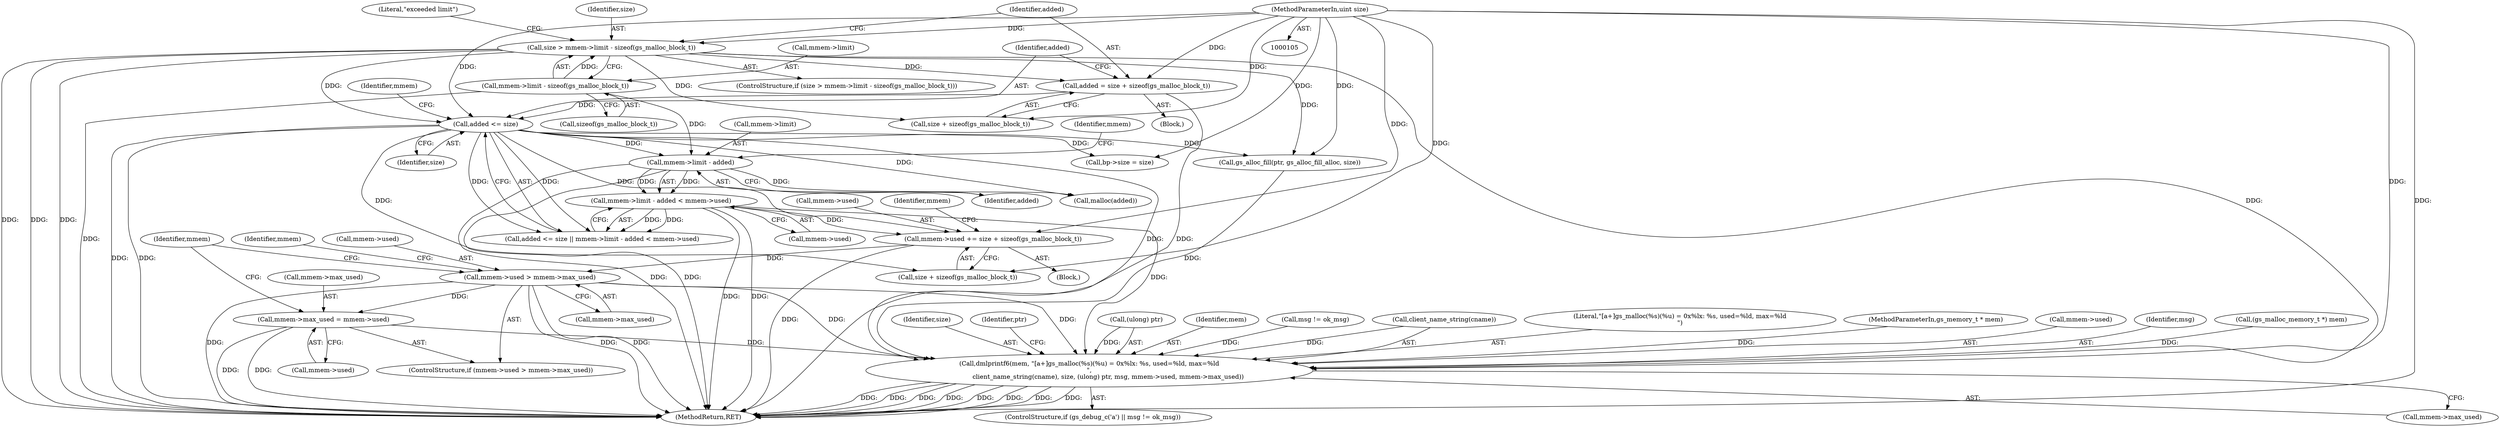digraph "0_moodle_0c0b0859ae1aba64861599f0e7f74f143f305932@API" {
"1000244" [label="(Call,mmem->used += size + sizeof(gs_malloc_block_t))"];
"1000107" [label="(MethodParameterIn,uint size)"];
"1000155" [label="(Call,added <= size)"];
"1000147" [label="(Call,added = size + sizeof(gs_malloc_block_t))"];
"1000133" [label="(Call,size > mmem->limit - sizeof(gs_malloc_block_t))"];
"1000135" [label="(Call,mmem->limit - sizeof(gs_malloc_block_t))"];
"1000158" [label="(Call,mmem->limit - added < mmem->used)"];
"1000159" [label="(Call,mmem->limit - added)"];
"1000253" [label="(Call,mmem->used > mmem->max_used)"];
"1000260" [label="(Call,mmem->max_used = mmem->used)"];
"1000288" [label="(Call,dmlprintf6(mem, \"[a+]gs_malloc(%s)(%u) = 0x%lx: %s, used=%ld, max=%ld\n\",\n                   client_name_string(cname), size, (ulong) ptr, msg, mmem->used, mmem->max_used))"];
"1000255" [label="(Identifier,mmem)"];
"1000133" [label="(Call,size > mmem->limit - sizeof(gs_malloc_block_t))"];
"1000143" [label="(Literal,\"exceeded limit\")"];
"1000288" [label="(Call,dmlprintf6(mem, \"[a+]gs_malloc(%s)(%u) = 0x%lx: %s, used=%ld, max=%ld\n\",\n                   client_name_string(cname), size, (ulong) ptr, msg, mmem->used, mmem->max_used))"];
"1000161" [label="(Identifier,mmem)"];
"1000177" [label="(Call,malloc(added))"];
"1000294" [label="(Call,(ulong) ptr)"];
"1000289" [label="(Identifier,mem)"];
"1000156" [label="(Identifier,added)"];
"1000254" [label="(Call,mmem->used)"];
"1000285" [label="(Call,msg != ok_msg)"];
"1000291" [label="(Call,client_name_string(cname))"];
"1000277" [label="(Call,gs_alloc_fill(ptr, gs_alloc_fill_alloc, size))"];
"1000134" [label="(Identifier,size)"];
"1000184" [label="(Block,)"];
"1000252" [label="(ControlStructure,if (mmem->used > mmem->max_used))"];
"1000264" [label="(Call,mmem->used)"];
"1000155" [label="(Call,added <= size)"];
"1000253" [label="(Call,mmem->used > mmem->max_used)"];
"1000164" [label="(Call,mmem->used)"];
"1000257" [label="(Call,mmem->max_used)"];
"1000159" [label="(Call,mmem->limit - added)"];
"1000261" [label="(Call,mmem->max_used)"];
"1000269" [label="(Identifier,mmem)"];
"1000145" [label="(Block,)"];
"1000157" [label="(Identifier,size)"];
"1000281" [label="(ControlStructure,if (gs_debug_c('a') || msg != ok_msg))"];
"1000248" [label="(Call,size + sizeof(gs_malloc_block_t))"];
"1000244" [label="(Call,mmem->used += size + sizeof(gs_malloc_block_t))"];
"1000107" [label="(MethodParameterIn,uint size)"];
"1000135" [label="(Call,mmem->limit - sizeof(gs_malloc_block_t))"];
"1000301" [label="(Call,mmem->max_used)"];
"1000290" [label="(Literal,\"[a+]gs_malloc(%s)(%u) = 0x%lx: %s, used=%ld, max=%ld\n\")"];
"1000106" [label="(MethodParameterIn,gs_memory_t * mem)"];
"1000306" [label="(MethodReturn,RET)"];
"1000245" [label="(Call,mmem->used)"];
"1000139" [label="(Call,sizeof(gs_malloc_block_t))"];
"1000260" [label="(Call,mmem->max_used = mmem->used)"];
"1000158" [label="(Call,mmem->limit - added < mmem->used)"];
"1000298" [label="(Call,mmem->used)"];
"1000148" [label="(Identifier,added)"];
"1000149" [label="(Call,size + sizeof(gs_malloc_block_t))"];
"1000163" [label="(Identifier,added)"];
"1000297" [label="(Identifier,msg)"];
"1000113" [label="(Call,(gs_malloc_memory_t *) mem)"];
"1000293" [label="(Identifier,size)"];
"1000132" [label="(ControlStructure,if (size > mmem->limit - sizeof(gs_malloc_block_t)))"];
"1000154" [label="(Call,added <= size || mmem->limit - added < mmem->used)"];
"1000305" [label="(Identifier,ptr)"];
"1000216" [label="(Call,bp->size = size)"];
"1000147" [label="(Call,added = size + sizeof(gs_malloc_block_t))"];
"1000160" [label="(Call,mmem->limit)"];
"1000262" [label="(Identifier,mmem)"];
"1000165" [label="(Identifier,mmem)"];
"1000136" [label="(Call,mmem->limit)"];
"1000244" -> "1000184"  [label="AST: "];
"1000244" -> "1000248"  [label="CFG: "];
"1000245" -> "1000244"  [label="AST: "];
"1000248" -> "1000244"  [label="AST: "];
"1000255" -> "1000244"  [label="CFG: "];
"1000244" -> "1000306"  [label="DDG: "];
"1000107" -> "1000244"  [label="DDG: "];
"1000155" -> "1000244"  [label="DDG: "];
"1000158" -> "1000244"  [label="DDG: "];
"1000244" -> "1000253"  [label="DDG: "];
"1000107" -> "1000105"  [label="AST: "];
"1000107" -> "1000306"  [label="DDG: "];
"1000107" -> "1000133"  [label="DDG: "];
"1000107" -> "1000147"  [label="DDG: "];
"1000107" -> "1000149"  [label="DDG: "];
"1000107" -> "1000155"  [label="DDG: "];
"1000107" -> "1000216"  [label="DDG: "];
"1000107" -> "1000248"  [label="DDG: "];
"1000107" -> "1000277"  [label="DDG: "];
"1000107" -> "1000288"  [label="DDG: "];
"1000155" -> "1000154"  [label="AST: "];
"1000155" -> "1000157"  [label="CFG: "];
"1000156" -> "1000155"  [label="AST: "];
"1000157" -> "1000155"  [label="AST: "];
"1000161" -> "1000155"  [label="CFG: "];
"1000154" -> "1000155"  [label="CFG: "];
"1000155" -> "1000306"  [label="DDG: "];
"1000155" -> "1000306"  [label="DDG: "];
"1000155" -> "1000154"  [label="DDG: "];
"1000155" -> "1000154"  [label="DDG: "];
"1000147" -> "1000155"  [label="DDG: "];
"1000133" -> "1000155"  [label="DDG: "];
"1000155" -> "1000159"  [label="DDG: "];
"1000155" -> "1000177"  [label="DDG: "];
"1000155" -> "1000216"  [label="DDG: "];
"1000155" -> "1000248"  [label="DDG: "];
"1000155" -> "1000277"  [label="DDG: "];
"1000155" -> "1000288"  [label="DDG: "];
"1000147" -> "1000145"  [label="AST: "];
"1000147" -> "1000149"  [label="CFG: "];
"1000148" -> "1000147"  [label="AST: "];
"1000149" -> "1000147"  [label="AST: "];
"1000156" -> "1000147"  [label="CFG: "];
"1000147" -> "1000306"  [label="DDG: "];
"1000133" -> "1000147"  [label="DDG: "];
"1000133" -> "1000132"  [label="AST: "];
"1000133" -> "1000135"  [label="CFG: "];
"1000134" -> "1000133"  [label="AST: "];
"1000135" -> "1000133"  [label="AST: "];
"1000143" -> "1000133"  [label="CFG: "];
"1000148" -> "1000133"  [label="CFG: "];
"1000133" -> "1000306"  [label="DDG: "];
"1000133" -> "1000306"  [label="DDG: "];
"1000133" -> "1000306"  [label="DDG: "];
"1000135" -> "1000133"  [label="DDG: "];
"1000133" -> "1000149"  [label="DDG: "];
"1000133" -> "1000277"  [label="DDG: "];
"1000133" -> "1000288"  [label="DDG: "];
"1000135" -> "1000139"  [label="CFG: "];
"1000136" -> "1000135"  [label="AST: "];
"1000139" -> "1000135"  [label="AST: "];
"1000135" -> "1000306"  [label="DDG: "];
"1000135" -> "1000159"  [label="DDG: "];
"1000158" -> "1000154"  [label="AST: "];
"1000158" -> "1000164"  [label="CFG: "];
"1000159" -> "1000158"  [label="AST: "];
"1000164" -> "1000158"  [label="AST: "];
"1000154" -> "1000158"  [label="CFG: "];
"1000158" -> "1000306"  [label="DDG: "];
"1000158" -> "1000306"  [label="DDG: "];
"1000158" -> "1000154"  [label="DDG: "];
"1000158" -> "1000154"  [label="DDG: "];
"1000159" -> "1000158"  [label="DDG: "];
"1000159" -> "1000158"  [label="DDG: "];
"1000158" -> "1000288"  [label="DDG: "];
"1000159" -> "1000163"  [label="CFG: "];
"1000160" -> "1000159"  [label="AST: "];
"1000163" -> "1000159"  [label="AST: "];
"1000165" -> "1000159"  [label="CFG: "];
"1000159" -> "1000306"  [label="DDG: "];
"1000159" -> "1000306"  [label="DDG: "];
"1000159" -> "1000177"  [label="DDG: "];
"1000253" -> "1000252"  [label="AST: "];
"1000253" -> "1000257"  [label="CFG: "];
"1000254" -> "1000253"  [label="AST: "];
"1000257" -> "1000253"  [label="AST: "];
"1000262" -> "1000253"  [label="CFG: "];
"1000269" -> "1000253"  [label="CFG: "];
"1000253" -> "1000306"  [label="DDG: "];
"1000253" -> "1000306"  [label="DDG: "];
"1000253" -> "1000306"  [label="DDG: "];
"1000253" -> "1000260"  [label="DDG: "];
"1000253" -> "1000288"  [label="DDG: "];
"1000253" -> "1000288"  [label="DDG: "];
"1000260" -> "1000252"  [label="AST: "];
"1000260" -> "1000264"  [label="CFG: "];
"1000261" -> "1000260"  [label="AST: "];
"1000264" -> "1000260"  [label="AST: "];
"1000269" -> "1000260"  [label="CFG: "];
"1000260" -> "1000306"  [label="DDG: "];
"1000260" -> "1000306"  [label="DDG: "];
"1000260" -> "1000288"  [label="DDG: "];
"1000288" -> "1000281"  [label="AST: "];
"1000288" -> "1000301"  [label="CFG: "];
"1000289" -> "1000288"  [label="AST: "];
"1000290" -> "1000288"  [label="AST: "];
"1000291" -> "1000288"  [label="AST: "];
"1000293" -> "1000288"  [label="AST: "];
"1000294" -> "1000288"  [label="AST: "];
"1000297" -> "1000288"  [label="AST: "];
"1000298" -> "1000288"  [label="AST: "];
"1000301" -> "1000288"  [label="AST: "];
"1000305" -> "1000288"  [label="CFG: "];
"1000288" -> "1000306"  [label="DDG: "];
"1000288" -> "1000306"  [label="DDG: "];
"1000288" -> "1000306"  [label="DDG: "];
"1000288" -> "1000306"  [label="DDG: "];
"1000288" -> "1000306"  [label="DDG: "];
"1000288" -> "1000306"  [label="DDG: "];
"1000288" -> "1000306"  [label="DDG: "];
"1000288" -> "1000306"  [label="DDG: "];
"1000113" -> "1000288"  [label="DDG: "];
"1000106" -> "1000288"  [label="DDG: "];
"1000291" -> "1000288"  [label="DDG: "];
"1000277" -> "1000288"  [label="DDG: "];
"1000294" -> "1000288"  [label="DDG: "];
"1000285" -> "1000288"  [label="DDG: "];
}
